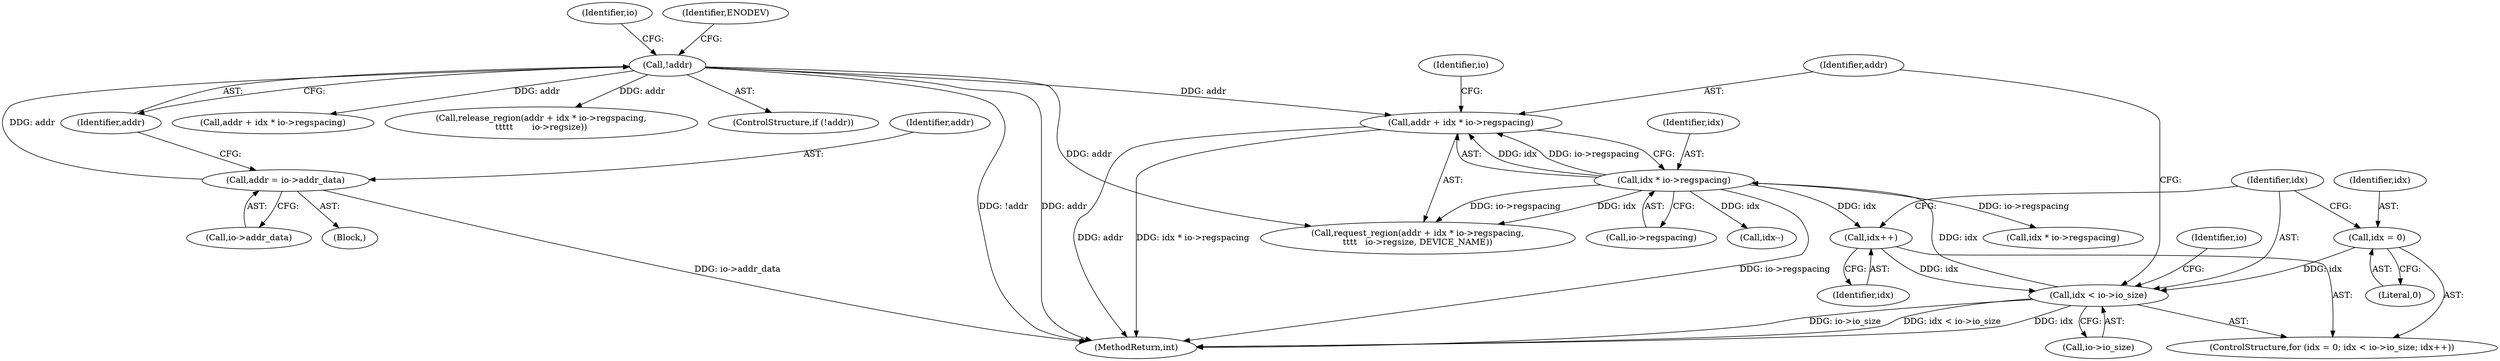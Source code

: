 digraph "0_linux_401e7e88d4ef80188ffa07095ac00456f901b8c4_1@API" {
"1000187" [label="(Call,addr + idx * io->regspacing)"];
"1000114" [label="(Call,!addr)"];
"1000107" [label="(Call,addr = io->addr_data)"];
"1000189" [label="(Call,idx * io->regspacing)"];
"1000176" [label="(Call,idx < io->io_size)"];
"1000181" [label="(Call,idx++)"];
"1000173" [label="(Call,idx = 0)"];
"1000224" [label="(MethodReturn,int)"];
"1000219" [label="(Identifier,io)"];
"1000191" [label="(Call,io->regspacing)"];
"1000187" [label="(Call,addr + idx * io->regspacing)"];
"1000115" [label="(Identifier,addr)"];
"1000175" [label="(Literal,0)"];
"1000201" [label="(Call,idx--)"];
"1000176" [label="(Call,idx < io->io_size)"];
"1000108" [label="(Identifier,addr)"];
"1000177" [label="(Identifier,idx)"];
"1000204" [label="(Call,addr + idx * io->regspacing)"];
"1000189" [label="(Call,idx * io->regspacing)"];
"1000203" [label="(Call,release_region(addr + idx * io->regspacing,\n\t\t\t\t\t       io->regsize))"];
"1000109" [label="(Call,io->addr_data)"];
"1000107" [label="(Call,addr = io->addr_data)"];
"1000188" [label="(Identifier,addr)"];
"1000181" [label="(Call,idx++)"];
"1000206" [label="(Call,idx * io->regspacing)"];
"1000174" [label="(Identifier,idx)"];
"1000121" [label="(Identifier,io)"];
"1000190" [label="(Identifier,idx)"];
"1000195" [label="(Identifier,io)"];
"1000113" [label="(ControlStructure,if (!addr))"];
"1000172" [label="(ControlStructure,for (idx = 0; idx < io->io_size; idx++))"];
"1000178" [label="(Call,io->io_size)"];
"1000173" [label="(Call,idx = 0)"];
"1000182" [label="(Identifier,idx)"];
"1000186" [label="(Call,request_region(addr + idx * io->regspacing,\n\t\t\t\t   io->regsize, DEVICE_NAME))"];
"1000114" [label="(Call,!addr)"];
"1000105" [label="(Block,)"];
"1000118" [label="(Identifier,ENODEV)"];
"1000187" -> "1000186"  [label="AST: "];
"1000187" -> "1000189"  [label="CFG: "];
"1000188" -> "1000187"  [label="AST: "];
"1000189" -> "1000187"  [label="AST: "];
"1000195" -> "1000187"  [label="CFG: "];
"1000187" -> "1000224"  [label="DDG: addr"];
"1000187" -> "1000224"  [label="DDG: idx * io->regspacing"];
"1000114" -> "1000187"  [label="DDG: addr"];
"1000189" -> "1000187"  [label="DDG: idx"];
"1000189" -> "1000187"  [label="DDG: io->regspacing"];
"1000114" -> "1000113"  [label="AST: "];
"1000114" -> "1000115"  [label="CFG: "];
"1000115" -> "1000114"  [label="AST: "];
"1000118" -> "1000114"  [label="CFG: "];
"1000121" -> "1000114"  [label="CFG: "];
"1000114" -> "1000224"  [label="DDG: !addr"];
"1000114" -> "1000224"  [label="DDG: addr"];
"1000107" -> "1000114"  [label="DDG: addr"];
"1000114" -> "1000186"  [label="DDG: addr"];
"1000114" -> "1000203"  [label="DDG: addr"];
"1000114" -> "1000204"  [label="DDG: addr"];
"1000107" -> "1000105"  [label="AST: "];
"1000107" -> "1000109"  [label="CFG: "];
"1000108" -> "1000107"  [label="AST: "];
"1000109" -> "1000107"  [label="AST: "];
"1000115" -> "1000107"  [label="CFG: "];
"1000107" -> "1000224"  [label="DDG: io->addr_data"];
"1000189" -> "1000191"  [label="CFG: "];
"1000190" -> "1000189"  [label="AST: "];
"1000191" -> "1000189"  [label="AST: "];
"1000189" -> "1000224"  [label="DDG: io->regspacing"];
"1000189" -> "1000181"  [label="DDG: idx"];
"1000189" -> "1000186"  [label="DDG: idx"];
"1000189" -> "1000186"  [label="DDG: io->regspacing"];
"1000176" -> "1000189"  [label="DDG: idx"];
"1000189" -> "1000201"  [label="DDG: idx"];
"1000189" -> "1000206"  [label="DDG: io->regspacing"];
"1000176" -> "1000172"  [label="AST: "];
"1000176" -> "1000178"  [label="CFG: "];
"1000177" -> "1000176"  [label="AST: "];
"1000178" -> "1000176"  [label="AST: "];
"1000188" -> "1000176"  [label="CFG: "];
"1000219" -> "1000176"  [label="CFG: "];
"1000176" -> "1000224"  [label="DDG: io->io_size"];
"1000176" -> "1000224"  [label="DDG: idx < io->io_size"];
"1000176" -> "1000224"  [label="DDG: idx"];
"1000181" -> "1000176"  [label="DDG: idx"];
"1000173" -> "1000176"  [label="DDG: idx"];
"1000181" -> "1000172"  [label="AST: "];
"1000181" -> "1000182"  [label="CFG: "];
"1000182" -> "1000181"  [label="AST: "];
"1000177" -> "1000181"  [label="CFG: "];
"1000173" -> "1000172"  [label="AST: "];
"1000173" -> "1000175"  [label="CFG: "];
"1000174" -> "1000173"  [label="AST: "];
"1000175" -> "1000173"  [label="AST: "];
"1000177" -> "1000173"  [label="CFG: "];
}
